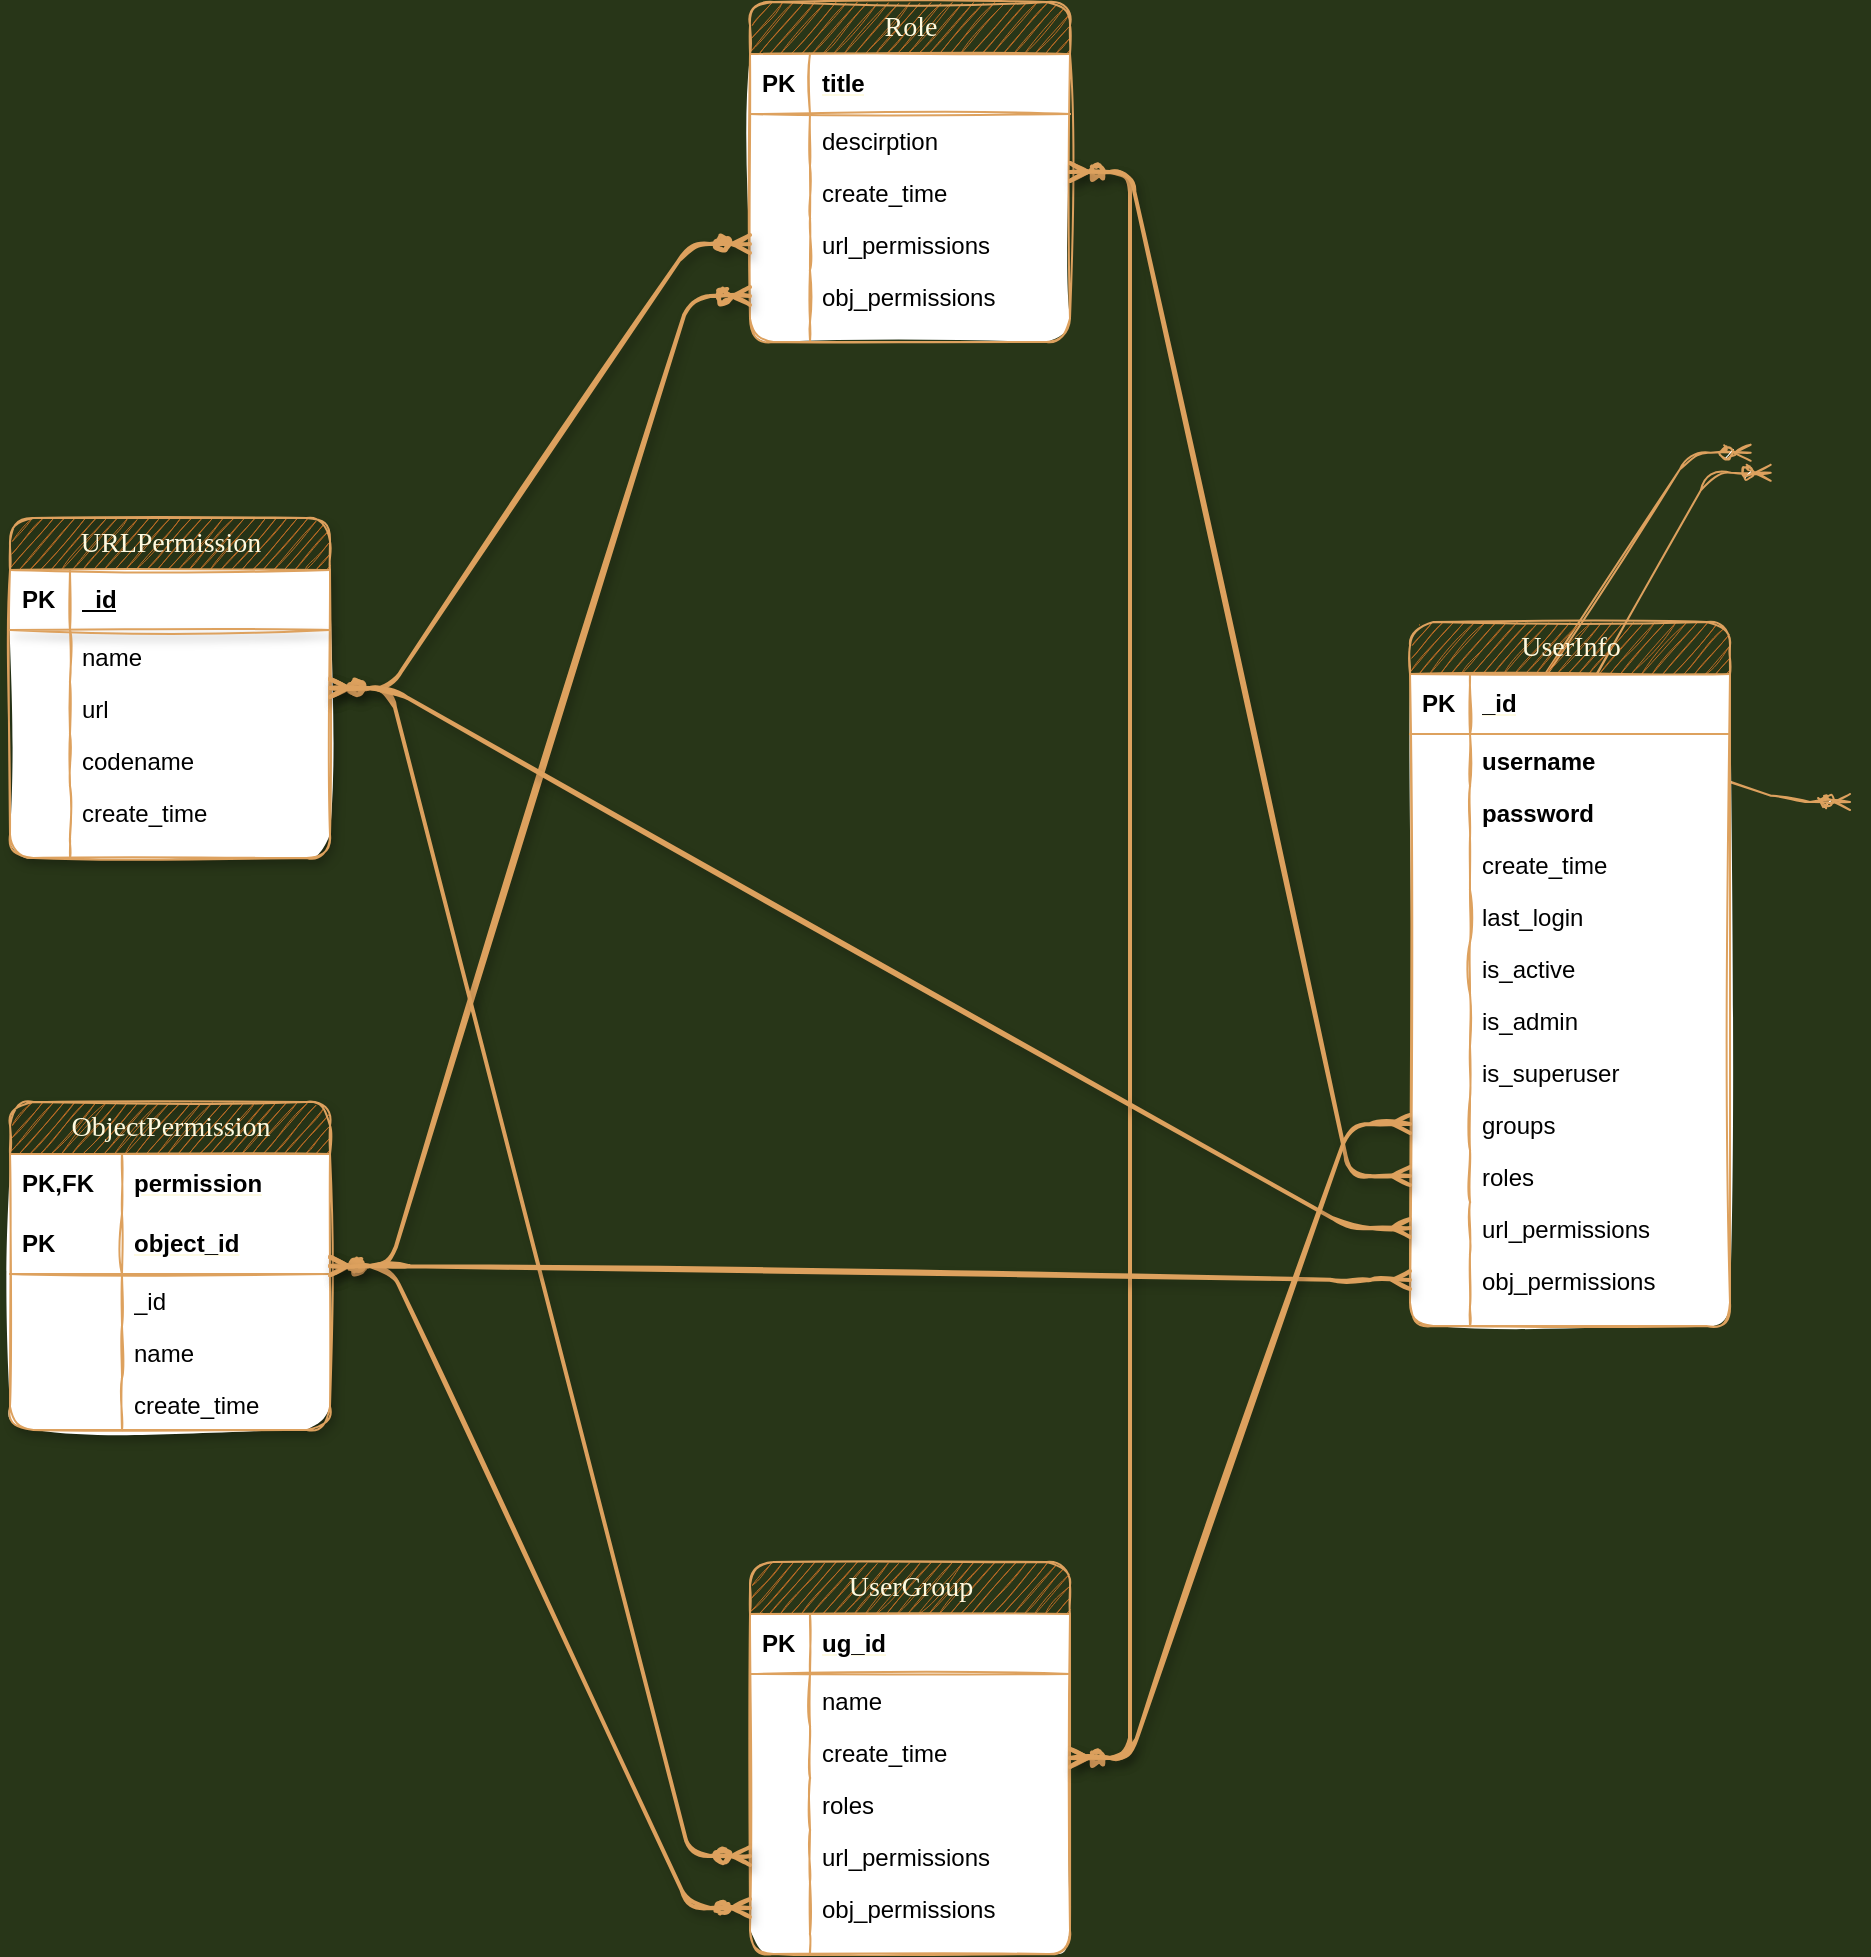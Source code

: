 <mxfile version="14.6.6" type="github">
  <diagram name="Page-1" id="e56a1550-8fbb-45ad-956c-1786394a9013">
    <mxGraphModel dx="1165" dy="645" grid="1" gridSize="10" guides="1" tooltips="1" connect="1" arrows="1" fold="1" page="1" pageScale="1" pageWidth="1100" pageHeight="850" background="#283618" math="0" shadow="0">
      <root>
        <mxCell id="0" />
        <mxCell id="1" parent="0" />
        <mxCell id="2e49270ec7c68f3f-63" value="" style="edgeStyle=entityRelationEdgeStyle;html=1;endArrow=ERzeroToMany;startArrow=ERzeroToOne;labelBackgroundColor=none;fontFamily=Verdana;fontSize=14;entryX=0;entryY=0.5;exitX=1;exitY=0.5;strokeColor=#DDA15E;fontColor=#FEFAE0;sketch=1;" parent="1" target="2e49270ec7c68f3f-42" edge="1">
          <mxGeometry width="100" height="100" relative="1" as="geometry">
            <mxPoint x="740" y="450" as="sourcePoint" />
            <mxPoint x="950" y="500" as="targetPoint" />
          </mxGeometry>
        </mxCell>
        <mxCell id="2e49270ec7c68f3f-78" value="" style="edgeStyle=entityRelationEdgeStyle;html=1;endArrow=ERzeroToMany;startArrow=ERzeroToOne;labelBackgroundColor=none;fontFamily=Verdana;fontSize=14;entryX=0;entryY=0.5;exitX=1;exitY=0.5;strokeColor=#DDA15E;fontColor=#FEFAE0;sketch=1;" parent="1" target="2e49270ec7c68f3f-65" edge="1">
          <mxGeometry width="100" height="100" relative="1" as="geometry">
            <mxPoint x="740" y="478" as="sourcePoint" />
            <mxPoint x="900.353" y="325.412" as="targetPoint" />
          </mxGeometry>
        </mxCell>
        <mxCell id="2e49270ec7c68f3f-79" value="" style="edgeStyle=entityRelationEdgeStyle;html=1;endArrow=ERzeroToMany;startArrow=ERzeroToOne;labelBackgroundColor=none;fontFamily=Verdana;fontSize=14;entryX=0;entryY=0.5;exitX=1;exitY=0.5;strokeColor=#DDA15E;fontColor=#FEFAE0;sketch=1;" parent="1" target="2e49270ec7c68f3f-74" edge="1">
          <mxGeometry width="100" height="100" relative="1" as="geometry">
            <mxPoint x="740" y="530" as="sourcePoint" />
            <mxPoint x="910.353" y="335.412" as="targetPoint" />
          </mxGeometry>
        </mxCell>
        <mxCell id="2e49270ec7c68f3f-80" value="URLPermission" style="swimlane;html=1;fontStyle=0;childLayout=stackLayout;horizontal=1;startSize=26;horizontalStack=0;resizeParent=1;resizeLast=0;collapsible=1;marginBottom=0;swimlaneFillColor=#ffffff;align=center;shadow=1;comic=0;labelBackgroundColor=none;strokeWidth=1;fontFamily=Verdana;fontSize=14;glass=0;fillColor=#BC6C25;strokeColor=#DDA15E;fontColor=#FEFAE0;sketch=1;rounded=1;" parent="1" vertex="1">
          <mxGeometry x="30" y="358" width="160" height="170" as="geometry" />
        </mxCell>
        <mxCell id="2e49270ec7c68f3f-81" value="_id" style="shape=partialRectangle;top=0;left=0;right=0;bottom=1;html=1;align=left;verticalAlign=middle;fillColor=none;spacingLeft=34;spacingRight=4;whiteSpace=wrap;overflow=hidden;rotatable=0;points=[[0,0.5],[1,0.5]];portConstraint=eastwest;dropTarget=0;fontStyle=5;shadow=1;strokeColor=#DDA15E;sketch=1;rounded=1;" parent="2e49270ec7c68f3f-80" vertex="1">
          <mxGeometry y="26" width="160" height="30" as="geometry" />
        </mxCell>
        <mxCell id="2e49270ec7c68f3f-82" value="&lt;font color=&quot;#000000&quot;&gt;&lt;b&gt;PK&lt;/b&gt;&lt;/font&gt;" style="shape=partialRectangle;top=0;left=0;bottom=0;html=1;fillColor=none;align=left;verticalAlign=middle;spacingLeft=4;spacingRight=4;whiteSpace=wrap;overflow=hidden;rotatable=0;points=[];portConstraint=eastwest;part=1;strokeColor=#DDA15E;fontColor=#FEFAE0;sketch=1;rounded=1;" parent="2e49270ec7c68f3f-81" vertex="1" connectable="0">
          <mxGeometry width="30" height="30" as="geometry" />
        </mxCell>
        <mxCell id="2e49270ec7c68f3f-83" value="name" style="shape=partialRectangle;top=0;left=0;right=0;bottom=0;html=1;align=left;verticalAlign=top;fillColor=none;spacingLeft=34;spacingRight=4;whiteSpace=wrap;overflow=hidden;rotatable=0;points=[[0,0.5],[1,0.5]];portConstraint=eastwest;dropTarget=0;shadow=1;strokeColor=#DDA15E;sketch=1;rounded=1;" parent="2e49270ec7c68f3f-80" vertex="1">
          <mxGeometry y="56" width="160" height="26" as="geometry" />
        </mxCell>
        <mxCell id="2e49270ec7c68f3f-84" value="" style="shape=partialRectangle;top=0;left=0;bottom=0;html=1;fillColor=none;align=left;verticalAlign=top;spacingLeft=4;spacingRight=4;whiteSpace=wrap;overflow=hidden;rotatable=0;points=[];portConstraint=eastwest;part=1;strokeColor=#DDA15E;fontColor=#FEFAE0;sketch=1;rounded=1;" parent="2e49270ec7c68f3f-83" vertex="1" connectable="0">
          <mxGeometry width="30" height="26" as="geometry" />
        </mxCell>
        <mxCell id="2e49270ec7c68f3f-85" value="url" style="shape=partialRectangle;top=0;left=0;right=0;bottom=0;html=1;align=left;verticalAlign=top;fillColor=none;spacingLeft=34;spacingRight=4;whiteSpace=wrap;overflow=hidden;rotatable=0;points=[[0,0.5],[1,0.5]];portConstraint=eastwest;dropTarget=0;shadow=1;strokeColor=#DDA15E;sketch=1;rounded=1;" parent="2e49270ec7c68f3f-80" vertex="1">
          <mxGeometry y="82" width="160" height="26" as="geometry" />
        </mxCell>
        <mxCell id="2e49270ec7c68f3f-86" value="" style="shape=partialRectangle;top=0;left=0;bottom=0;html=1;fillColor=none;align=left;verticalAlign=top;spacingLeft=4;spacingRight=4;whiteSpace=wrap;overflow=hidden;rotatable=0;points=[];portConstraint=eastwest;part=1;strokeColor=#DDA15E;fontColor=#FEFAE0;sketch=1;rounded=1;" parent="2e49270ec7c68f3f-85" vertex="1" connectable="0">
          <mxGeometry width="30" height="26" as="geometry" />
        </mxCell>
        <mxCell id="2e49270ec7c68f3f-87" value="codename" style="shape=partialRectangle;top=0;left=0;right=0;bottom=0;html=1;align=left;verticalAlign=top;fillColor=none;spacingLeft=34;spacingRight=4;whiteSpace=wrap;overflow=hidden;rotatable=0;points=[[0,0.5],[1,0.5]];portConstraint=eastwest;dropTarget=0;shadow=1;strokeColor=#DDA15E;sketch=1;rounded=1;" parent="2e49270ec7c68f3f-80" vertex="1">
          <mxGeometry y="108" width="160" height="26" as="geometry" />
        </mxCell>
        <mxCell id="2e49270ec7c68f3f-88" value="" style="shape=partialRectangle;top=0;left=0;bottom=0;html=1;fillColor=none;align=left;verticalAlign=top;spacingLeft=4;spacingRight=4;whiteSpace=wrap;overflow=hidden;rotatable=0;points=[];portConstraint=eastwest;part=1;strokeColor=#DDA15E;fontColor=#FEFAE0;sketch=1;rounded=1;" parent="2e49270ec7c68f3f-87" vertex="1" connectable="0">
          <mxGeometry width="30" height="26" as="geometry" />
        </mxCell>
        <mxCell id="QTOvt28qvxfar2RnhYl3-1" value="create_time" style="shape=partialRectangle;top=0;left=0;right=0;bottom=0;html=1;align=left;verticalAlign=top;fillColor=none;spacingLeft=34;spacingRight=4;whiteSpace=wrap;overflow=hidden;rotatable=0;points=[[0,0.5],[1,0.5]];portConstraint=eastwest;dropTarget=0;shadow=1;strokeColor=#DDA15E;sketch=1;rounded=1;" vertex="1" parent="2e49270ec7c68f3f-80">
          <mxGeometry y="134" width="160" height="26" as="geometry" />
        </mxCell>
        <mxCell id="QTOvt28qvxfar2RnhYl3-2" value="" style="shape=partialRectangle;top=0;left=0;bottom=0;html=1;fillColor=none;align=left;verticalAlign=top;spacingLeft=4;spacingRight=4;whiteSpace=wrap;overflow=hidden;rotatable=0;points=[];portConstraint=eastwest;part=1;strokeColor=#DDA15E;fontColor=#FEFAE0;sketch=1;rounded=1;" vertex="1" connectable="0" parent="QTOvt28qvxfar2RnhYl3-1">
          <mxGeometry width="30" height="26" as="geometry" />
        </mxCell>
        <mxCell id="2e49270ec7c68f3f-89" value="" style="shape=partialRectangle;top=0;left=0;right=0;bottom=0;html=1;align=left;verticalAlign=top;fillColor=none;spacingLeft=34;spacingRight=4;whiteSpace=wrap;overflow=hidden;rotatable=0;points=[[0,0.5],[1,0.5]];portConstraint=eastwest;dropTarget=0;shadow=1;strokeColor=#DDA15E;fontColor=#FEFAE0;sketch=1;rounded=1;" parent="2e49270ec7c68f3f-80" vertex="1">
          <mxGeometry y="160" width="160" height="10" as="geometry" />
        </mxCell>
        <mxCell id="2e49270ec7c68f3f-90" value="" style="shape=partialRectangle;top=0;left=0;bottom=0;html=1;fillColor=none;align=left;verticalAlign=top;spacingLeft=4;spacingRight=4;whiteSpace=wrap;overflow=hidden;rotatable=0;points=[];portConstraint=eastwest;part=1;strokeColor=#DDA15E;fontColor=#FEFAE0;sketch=1;rounded=1;" parent="2e49270ec7c68f3f-89" vertex="1" connectable="0">
          <mxGeometry width="30" height="10" as="geometry" />
        </mxCell>
        <mxCell id="QTOvt28qvxfar2RnhYl3-3" value="ObjectPermission" style="swimlane;html=1;fontStyle=0;childLayout=stackLayout;horizontal=1;startSize=26;horizontalStack=0;resizeParent=1;resizeLast=0;collapsible=1;marginBottom=0;swimlaneFillColor=#ffffff;align=center;shadow=1;comic=0;labelBackgroundColor=none;strokeWidth=1;fontFamily=Verdana;fontSize=14;glass=0;fillColor=#BC6C25;strokeColor=#DDA15E;fontColor=#FEFAE0;sketch=1;rounded=1;" vertex="1" parent="1">
          <mxGeometry x="30" y="650" width="160" height="164" as="geometry" />
        </mxCell>
        <mxCell id="QTOvt28qvxfar2RnhYl3-18" value="&lt;font color=&quot;#000000&quot;&gt;permission&lt;/font&gt;" style="shape=partialRectangle;top=0;left=0;right=0;bottom=0;html=1;align=left;verticalAlign=middle;fillColor=none;spacingLeft=60;spacingRight=4;whiteSpace=wrap;overflow=hidden;rotatable=0;points=[[0,0.5],[1,0.5]];portConstraint=eastwest;dropTarget=0;fontStyle=5;strokeColor=#DDA15E;fontColor=#FEFAE0;sketch=1;rounded=1;" vertex="1" parent="QTOvt28qvxfar2RnhYl3-3">
          <mxGeometry y="26" width="160" height="30" as="geometry" />
        </mxCell>
        <mxCell id="QTOvt28qvxfar2RnhYl3-19" value="&lt;font color=&quot;#000000&quot;&gt;PK,FK&lt;/font&gt;" style="shape=partialRectangle;fontStyle=1;top=0;left=0;bottom=0;html=1;fillColor=none;align=left;verticalAlign=middle;spacingLeft=4;spacingRight=4;whiteSpace=wrap;overflow=hidden;rotatable=0;points=[];portConstraint=eastwest;part=1;strokeColor=#DDA15E;fontColor=#FEFAE0;sketch=1;rounded=1;" vertex="1" connectable="0" parent="QTOvt28qvxfar2RnhYl3-18">
          <mxGeometry width="56" height="30" as="geometry" />
        </mxCell>
        <mxCell id="QTOvt28qvxfar2RnhYl3-20" value="&lt;font color=&quot;#000000&quot;&gt;object_id&lt;/font&gt;" style="shape=partialRectangle;top=0;left=0;right=0;bottom=1;html=1;align=left;verticalAlign=middle;fillColor=none;spacingLeft=60;spacingRight=4;whiteSpace=wrap;overflow=hidden;rotatable=0;points=[[0,0.5],[1,0.5]];portConstraint=eastwest;dropTarget=0;fontStyle=5;strokeColor=#DDA15E;fontColor=#FEFAE0;sketch=1;rounded=1;" vertex="1" parent="QTOvt28qvxfar2RnhYl3-3">
          <mxGeometry y="56" width="160" height="30" as="geometry" />
        </mxCell>
        <mxCell id="QTOvt28qvxfar2RnhYl3-21" value="&lt;font color=&quot;#000000&quot;&gt;PK&lt;/font&gt;" style="shape=partialRectangle;fontStyle=1;top=0;left=0;bottom=0;html=1;fillColor=none;align=left;verticalAlign=middle;spacingLeft=4;spacingRight=4;whiteSpace=wrap;overflow=hidden;rotatable=0;points=[];portConstraint=eastwest;part=1;strokeColor=#DDA15E;fontColor=#FEFAE0;sketch=1;rounded=1;" vertex="1" connectable="0" parent="QTOvt28qvxfar2RnhYl3-20">
          <mxGeometry width="56" height="30" as="geometry" />
        </mxCell>
        <mxCell id="QTOvt28qvxfar2RnhYl3-26" value="&lt;font color=&quot;#000000&quot;&gt;_id&lt;/font&gt;" style="shape=partialRectangle;top=0;left=0;right=0;bottom=0;html=1;align=left;verticalAlign=top;fillColor=none;spacingLeft=60;spacingRight=4;whiteSpace=wrap;overflow=hidden;rotatable=0;points=[[0,0.5],[1,0.5]];portConstraint=eastwest;dropTarget=0;strokeColor=#DDA15E;fontColor=#FEFAE0;sketch=1;rounded=1;" vertex="1" parent="QTOvt28qvxfar2RnhYl3-3">
          <mxGeometry y="86" width="160" height="26" as="geometry" />
        </mxCell>
        <mxCell id="QTOvt28qvxfar2RnhYl3-27" value="" style="shape=partialRectangle;top=0;left=0;bottom=0;html=1;fillColor=none;align=left;verticalAlign=top;spacingLeft=4;spacingRight=4;whiteSpace=wrap;overflow=hidden;rotatable=0;points=[];portConstraint=eastwest;part=1;strokeColor=#DDA15E;fontColor=#FEFAE0;sketch=1;rounded=1;" vertex="1" connectable="0" parent="QTOvt28qvxfar2RnhYl3-26">
          <mxGeometry width="56" height="26" as="geometry" />
        </mxCell>
        <mxCell id="QTOvt28qvxfar2RnhYl3-22" value="&lt;font color=&quot;#000000&quot;&gt;name&lt;/font&gt;" style="shape=partialRectangle;top=0;left=0;right=0;bottom=0;html=1;align=left;verticalAlign=top;fillColor=none;spacingLeft=60;spacingRight=4;whiteSpace=wrap;overflow=hidden;rotatable=0;points=[[0,0.5],[1,0.5]];portConstraint=eastwest;dropTarget=0;strokeColor=#DDA15E;fontColor=#FEFAE0;sketch=1;rounded=1;" vertex="1" parent="QTOvt28qvxfar2RnhYl3-3">
          <mxGeometry y="112" width="160" height="26" as="geometry" />
        </mxCell>
        <mxCell id="QTOvt28qvxfar2RnhYl3-23" value="" style="shape=partialRectangle;top=0;left=0;bottom=0;html=1;fillColor=none;align=left;verticalAlign=top;spacingLeft=4;spacingRight=4;whiteSpace=wrap;overflow=hidden;rotatable=0;points=[];portConstraint=eastwest;part=1;strokeColor=#DDA15E;fontColor=#FEFAE0;sketch=1;rounded=1;" vertex="1" connectable="0" parent="QTOvt28qvxfar2RnhYl3-22">
          <mxGeometry width="56" height="26" as="geometry" />
        </mxCell>
        <mxCell id="QTOvt28qvxfar2RnhYl3-24" value="&lt;font color=&quot;#000000&quot;&gt;create_time&lt;/font&gt;" style="shape=partialRectangle;top=0;left=0;right=0;bottom=0;html=1;align=left;verticalAlign=top;fillColor=none;spacingLeft=60;spacingRight=4;whiteSpace=wrap;overflow=hidden;rotatable=0;points=[[0,0.5],[1,0.5]];portConstraint=eastwest;dropTarget=0;strokeColor=#DDA15E;fontColor=#FEFAE0;sketch=1;rounded=1;" vertex="1" parent="QTOvt28qvxfar2RnhYl3-3">
          <mxGeometry y="138" width="160" height="26" as="geometry" />
        </mxCell>
        <mxCell id="QTOvt28qvxfar2RnhYl3-25" value="" style="shape=partialRectangle;top=0;left=0;bottom=0;html=1;fillColor=none;align=left;verticalAlign=top;spacingLeft=4;spacingRight=4;whiteSpace=wrap;overflow=hidden;rotatable=0;points=[];portConstraint=eastwest;part=1;strokeColor=#DDA15E;fontColor=#FEFAE0;sketch=1;rounded=1;" vertex="1" connectable="0" parent="QTOvt28qvxfar2RnhYl3-24">
          <mxGeometry width="56" height="26" as="geometry" />
        </mxCell>
        <mxCell id="QTOvt28qvxfar2RnhYl3-30" value="Role" style="swimlane;html=1;fontStyle=0;childLayout=stackLayout;horizontal=1;startSize=26;fillColor=#BC6C25;horizontalStack=0;resizeParent=1;resizeLast=0;collapsible=1;marginBottom=0;swimlaneFillColor=#ffffff;align=center;shadow=0;comic=0;labelBackgroundColor=none;strokeWidth=1;fontFamily=Verdana;fontSize=14;strokeColor=#DDA15E;fontColor=#FEFAE0;sketch=1;rounded=1;" vertex="1" parent="1">
          <mxGeometry x="400" y="100" width="160" height="170" as="geometry" />
        </mxCell>
        <mxCell id="QTOvt28qvxfar2RnhYl3-31" value="&lt;font color=&quot;#000000&quot;&gt;title&lt;/font&gt;" style="shape=partialRectangle;top=0;left=0;right=0;bottom=1;html=1;align=left;verticalAlign=middle;fillColor=none;spacingLeft=34;spacingRight=4;whiteSpace=wrap;overflow=hidden;rotatable=0;points=[[0,0.5],[1,0.5]];portConstraint=eastwest;dropTarget=0;fontStyle=5;strokeColor=#DDA15E;fontColor=#FEFAE0;sketch=1;rounded=1;" vertex="1" parent="QTOvt28qvxfar2RnhYl3-30">
          <mxGeometry y="26" width="160" height="30" as="geometry" />
        </mxCell>
        <mxCell id="QTOvt28qvxfar2RnhYl3-32" value="&lt;font color=&quot;#000000&quot;&gt;&lt;b&gt;PK&lt;/b&gt;&lt;/font&gt;" style="shape=partialRectangle;top=0;left=0;bottom=0;html=1;fillColor=none;align=left;verticalAlign=middle;spacingLeft=4;spacingRight=4;whiteSpace=wrap;overflow=hidden;rotatable=0;points=[];portConstraint=eastwest;part=1;strokeColor=#DDA15E;fontColor=#FEFAE0;sketch=1;rounded=1;" vertex="1" connectable="0" parent="QTOvt28qvxfar2RnhYl3-31">
          <mxGeometry width="30" height="30" as="geometry" />
        </mxCell>
        <mxCell id="QTOvt28qvxfar2RnhYl3-33" value="&lt;font color=&quot;#000000&quot;&gt;descirption&lt;/font&gt;" style="shape=partialRectangle;top=0;left=0;right=0;bottom=0;html=1;align=left;verticalAlign=top;fillColor=none;spacingLeft=34;spacingRight=4;whiteSpace=wrap;overflow=hidden;rotatable=0;points=[[0,0.5],[1,0.5]];portConstraint=eastwest;dropTarget=0;strokeColor=#DDA15E;fontColor=#FEFAE0;sketch=1;rounded=1;" vertex="1" parent="QTOvt28qvxfar2RnhYl3-30">
          <mxGeometry y="56" width="160" height="26" as="geometry" />
        </mxCell>
        <mxCell id="QTOvt28qvxfar2RnhYl3-34" value="" style="shape=partialRectangle;top=0;left=0;bottom=0;html=1;fillColor=none;align=left;verticalAlign=top;spacingLeft=4;spacingRight=4;whiteSpace=wrap;overflow=hidden;rotatable=0;points=[];portConstraint=eastwest;part=1;strokeColor=#DDA15E;fontColor=#FEFAE0;sketch=1;rounded=1;" vertex="1" connectable="0" parent="QTOvt28qvxfar2RnhYl3-33">
          <mxGeometry width="30" height="26" as="geometry" />
        </mxCell>
        <mxCell id="QTOvt28qvxfar2RnhYl3-35" value="&lt;font color=&quot;#000000&quot;&gt;create_time&lt;/font&gt;" style="shape=partialRectangle;top=0;left=0;right=0;bottom=0;html=1;align=left;verticalAlign=top;fillColor=none;spacingLeft=34;spacingRight=4;whiteSpace=wrap;overflow=hidden;rotatable=0;points=[[0,0.5],[1,0.5]];portConstraint=eastwest;dropTarget=0;strokeColor=#DDA15E;fontColor=#FEFAE0;sketch=1;rounded=1;" vertex="1" parent="QTOvt28qvxfar2RnhYl3-30">
          <mxGeometry y="82" width="160" height="26" as="geometry" />
        </mxCell>
        <mxCell id="QTOvt28qvxfar2RnhYl3-36" value="" style="shape=partialRectangle;top=0;left=0;bottom=0;html=1;fillColor=none;align=left;verticalAlign=top;spacingLeft=4;spacingRight=4;whiteSpace=wrap;overflow=hidden;rotatable=0;points=[];portConstraint=eastwest;part=1;strokeColor=#DDA15E;fontColor=#FEFAE0;sketch=1;rounded=1;" vertex="1" connectable="0" parent="QTOvt28qvxfar2RnhYl3-35">
          <mxGeometry width="30" height="26" as="geometry" />
        </mxCell>
        <mxCell id="QTOvt28qvxfar2RnhYl3-37" value="&lt;font color=&quot;#000000&quot;&gt;url_permissions&lt;/font&gt;" style="shape=partialRectangle;top=0;left=0;right=0;bottom=0;html=1;align=left;verticalAlign=top;fillColor=none;spacingLeft=34;spacingRight=4;whiteSpace=wrap;overflow=hidden;rotatable=0;points=[[0,0.5],[1,0.5]];portConstraint=eastwest;dropTarget=0;strokeColor=#DDA15E;fontColor=#FEFAE0;sketch=1;rounded=1;" vertex="1" parent="QTOvt28qvxfar2RnhYl3-30">
          <mxGeometry y="108" width="160" height="26" as="geometry" />
        </mxCell>
        <mxCell id="QTOvt28qvxfar2RnhYl3-38" value="" style="shape=partialRectangle;top=0;left=0;bottom=0;html=1;fillColor=none;align=left;verticalAlign=top;spacingLeft=4;spacingRight=4;whiteSpace=wrap;overflow=hidden;rotatable=0;points=[];portConstraint=eastwest;part=1;strokeColor=#DDA15E;fontColor=#FEFAE0;sketch=1;rounded=1;" vertex="1" connectable="0" parent="QTOvt28qvxfar2RnhYl3-37">
          <mxGeometry width="30" height="26" as="geometry" />
        </mxCell>
        <mxCell id="QTOvt28qvxfar2RnhYl3-39" value="&lt;font color=&quot;#000000&quot;&gt;obj_permissions&lt;/font&gt;" style="shape=partialRectangle;top=0;left=0;right=0;bottom=0;html=1;align=left;verticalAlign=top;fillColor=none;spacingLeft=34;spacingRight=4;whiteSpace=wrap;overflow=hidden;rotatable=0;points=[[0,0.5],[1,0.5]];portConstraint=eastwest;dropTarget=0;strokeColor=#DDA15E;fontColor=#FEFAE0;sketch=1;rounded=1;" vertex="1" parent="QTOvt28qvxfar2RnhYl3-30">
          <mxGeometry y="134" width="160" height="26" as="geometry" />
        </mxCell>
        <mxCell id="QTOvt28qvxfar2RnhYl3-40" value="" style="shape=partialRectangle;top=0;left=0;bottom=0;html=1;fillColor=none;align=left;verticalAlign=top;spacingLeft=4;spacingRight=4;whiteSpace=wrap;overflow=hidden;rotatable=0;points=[];portConstraint=eastwest;part=1;strokeColor=#DDA15E;fontColor=#FEFAE0;sketch=1;rounded=1;" vertex="1" connectable="0" parent="QTOvt28qvxfar2RnhYl3-39">
          <mxGeometry width="30" height="26" as="geometry" />
        </mxCell>
        <mxCell id="QTOvt28qvxfar2RnhYl3-41" value="" style="shape=partialRectangle;top=0;left=0;right=0;bottom=0;html=1;align=left;verticalAlign=top;fillColor=none;spacingLeft=34;spacingRight=4;whiteSpace=wrap;overflow=hidden;rotatable=0;points=[[0,0.5],[1,0.5]];portConstraint=eastwest;dropTarget=0;strokeColor=#DDA15E;fontColor=#FEFAE0;sketch=1;rounded=1;" vertex="1" parent="QTOvt28qvxfar2RnhYl3-30">
          <mxGeometry y="160" width="160" height="10" as="geometry" />
        </mxCell>
        <mxCell id="QTOvt28qvxfar2RnhYl3-42" value="" style="shape=partialRectangle;top=0;left=0;bottom=0;html=1;fillColor=none;align=left;verticalAlign=top;spacingLeft=4;spacingRight=4;whiteSpace=wrap;overflow=hidden;rotatable=0;points=[];portConstraint=eastwest;part=1;strokeColor=#DDA15E;fontColor=#FEFAE0;sketch=1;rounded=1;" vertex="1" connectable="0" parent="QTOvt28qvxfar2RnhYl3-41">
          <mxGeometry width="30" height="10" as="geometry" />
        </mxCell>
        <mxCell id="QTOvt28qvxfar2RnhYl3-43" value="" style="edgeStyle=entityRelationEdgeStyle;fontSize=12;html=1;endArrow=ERzeroToMany;startArrow=ERzeroToMany;fontColor=#000000;strokeColor=#DDA15E;fillColor=#BC6C25;strokeWidth=2;shadow=1;sketch=1;startFill=1;endFill=1;rounded=1;" edge="1" parent="1" source="2e49270ec7c68f3f-80" target="QTOvt28qvxfar2RnhYl3-37">
          <mxGeometry width="100" height="100" relative="1" as="geometry">
            <mxPoint x="170" y="276" as="sourcePoint" />
            <mxPoint x="270" y="176" as="targetPoint" />
          </mxGeometry>
        </mxCell>
        <mxCell id="QTOvt28qvxfar2RnhYl3-44" value="" style="edgeStyle=entityRelationEdgeStyle;fontSize=12;html=1;endArrow=ERzeroToMany;startArrow=ERzeroToMany;shadow=1;fontColor=#000000;strokeColor=#DDA15E;strokeWidth=2;fillColor=#BC6C25;startFill=1;endFill=1;sketch=1;" edge="1" parent="1" source="QTOvt28qvxfar2RnhYl3-3" target="QTOvt28qvxfar2RnhYl3-39">
          <mxGeometry width="100" height="100" relative="1" as="geometry">
            <mxPoint x="180" y="570" as="sourcePoint" />
            <mxPoint x="280" y="470" as="targetPoint" />
          </mxGeometry>
        </mxCell>
        <mxCell id="QTOvt28qvxfar2RnhYl3-52" value="UserGroup" style="swimlane;html=1;fontStyle=0;childLayout=stackLayout;horizontal=1;startSize=26;fillColor=#BC6C25;horizontalStack=0;resizeParent=1;resizeLast=0;collapsible=1;marginBottom=0;swimlaneFillColor=#ffffff;align=center;shadow=0;comic=0;labelBackgroundColor=none;strokeWidth=1;fontFamily=Verdana;fontSize=14;strokeColor=#DDA15E;fontColor=#FEFAE0;sketch=1;rounded=1;" vertex="1" parent="1">
          <mxGeometry x="400" y="880" width="160" height="196" as="geometry" />
        </mxCell>
        <mxCell id="QTOvt28qvxfar2RnhYl3-53" value="&lt;font color=&quot;#000000&quot;&gt;ug_id&lt;/font&gt;" style="shape=partialRectangle;top=0;left=0;right=0;bottom=1;html=1;align=left;verticalAlign=middle;fillColor=none;spacingLeft=34;spacingRight=4;whiteSpace=wrap;overflow=hidden;rotatable=0;points=[[0,0.5],[1,0.5]];portConstraint=eastwest;dropTarget=0;fontStyle=5;strokeColor=#DDA15E;fontColor=#FEFAE0;sketch=1;rounded=1;" vertex="1" parent="QTOvt28qvxfar2RnhYl3-52">
          <mxGeometry y="26" width="160" height="30" as="geometry" />
        </mxCell>
        <mxCell id="QTOvt28qvxfar2RnhYl3-54" value="&lt;font color=&quot;#000000&quot;&gt;&lt;b&gt;PK&lt;/b&gt;&lt;/font&gt;" style="shape=partialRectangle;top=0;left=0;bottom=0;html=1;fillColor=none;align=left;verticalAlign=middle;spacingLeft=4;spacingRight=4;whiteSpace=wrap;overflow=hidden;rotatable=0;points=[];portConstraint=eastwest;part=1;strokeColor=#DDA15E;fontColor=#FEFAE0;sketch=1;rounded=1;" vertex="1" connectable="0" parent="QTOvt28qvxfar2RnhYl3-53">
          <mxGeometry width="30" height="30" as="geometry" />
        </mxCell>
        <mxCell id="QTOvt28qvxfar2RnhYl3-55" value="&lt;font color=&quot;#000000&quot;&gt;name&lt;/font&gt;" style="shape=partialRectangle;top=0;left=0;right=0;bottom=0;html=1;align=left;verticalAlign=top;fillColor=none;spacingLeft=34;spacingRight=4;whiteSpace=wrap;overflow=hidden;rotatable=0;points=[[0,0.5],[1,0.5]];portConstraint=eastwest;dropTarget=0;strokeColor=#DDA15E;fontColor=#FEFAE0;sketch=1;rounded=1;" vertex="1" parent="QTOvt28qvxfar2RnhYl3-52">
          <mxGeometry y="56" width="160" height="26" as="geometry" />
        </mxCell>
        <mxCell id="QTOvt28qvxfar2RnhYl3-56" value="" style="shape=partialRectangle;top=0;left=0;bottom=0;html=1;fillColor=none;align=left;verticalAlign=top;spacingLeft=4;spacingRight=4;whiteSpace=wrap;overflow=hidden;rotatable=0;points=[];portConstraint=eastwest;part=1;strokeColor=#DDA15E;fontColor=#FEFAE0;sketch=1;rounded=1;" vertex="1" connectable="0" parent="QTOvt28qvxfar2RnhYl3-55">
          <mxGeometry width="30" height="26" as="geometry" />
        </mxCell>
        <mxCell id="QTOvt28qvxfar2RnhYl3-57" value="&lt;font color=&quot;#000000&quot;&gt;create_time&lt;/font&gt;" style="shape=partialRectangle;top=0;left=0;right=0;bottom=0;html=1;align=left;verticalAlign=top;fillColor=none;spacingLeft=34;spacingRight=4;whiteSpace=wrap;overflow=hidden;rotatable=0;points=[[0,0.5],[1,0.5]];portConstraint=eastwest;dropTarget=0;strokeColor=#DDA15E;fontColor=#FEFAE0;sketch=1;rounded=1;" vertex="1" parent="QTOvt28qvxfar2RnhYl3-52">
          <mxGeometry y="82" width="160" height="26" as="geometry" />
        </mxCell>
        <mxCell id="QTOvt28qvxfar2RnhYl3-58" value="" style="shape=partialRectangle;top=0;left=0;bottom=0;html=1;fillColor=none;align=left;verticalAlign=top;spacingLeft=4;spacingRight=4;whiteSpace=wrap;overflow=hidden;rotatable=0;points=[];portConstraint=eastwest;part=1;strokeColor=#DDA15E;fontColor=#FEFAE0;sketch=1;rounded=1;" vertex="1" connectable="0" parent="QTOvt28qvxfar2RnhYl3-57">
          <mxGeometry width="30" height="26" as="geometry" />
        </mxCell>
        <mxCell id="QTOvt28qvxfar2RnhYl3-65" value="&lt;font color=&quot;#000000&quot;&gt;roles&lt;/font&gt;" style="shape=partialRectangle;top=0;left=0;right=0;bottom=0;html=1;align=left;verticalAlign=top;fillColor=none;spacingLeft=34;spacingRight=4;whiteSpace=wrap;overflow=hidden;rotatable=0;points=[[0,0.5],[1,0.5]];portConstraint=eastwest;dropTarget=0;strokeColor=#DDA15E;fontColor=#FEFAE0;sketch=1;rounded=1;" vertex="1" parent="QTOvt28qvxfar2RnhYl3-52">
          <mxGeometry y="108" width="160" height="26" as="geometry" />
        </mxCell>
        <mxCell id="QTOvt28qvxfar2RnhYl3-66" value="" style="shape=partialRectangle;top=0;left=0;bottom=0;html=1;fillColor=none;align=left;verticalAlign=top;spacingLeft=4;spacingRight=4;whiteSpace=wrap;overflow=hidden;rotatable=0;points=[];portConstraint=eastwest;part=1;strokeColor=#DDA15E;fontColor=#FEFAE0;sketch=1;rounded=1;" vertex="1" connectable="0" parent="QTOvt28qvxfar2RnhYl3-65">
          <mxGeometry width="30" height="26" as="geometry" />
        </mxCell>
        <mxCell id="QTOvt28qvxfar2RnhYl3-59" value="&lt;font color=&quot;#000000&quot;&gt;url_permissions&lt;/font&gt;" style="shape=partialRectangle;top=0;left=0;right=0;bottom=0;html=1;align=left;verticalAlign=top;fillColor=none;spacingLeft=34;spacingRight=4;whiteSpace=wrap;overflow=hidden;rotatable=0;points=[[0,0.5],[1,0.5]];portConstraint=eastwest;dropTarget=0;strokeColor=#DDA15E;fontColor=#FEFAE0;sketch=1;rounded=1;" vertex="1" parent="QTOvt28qvxfar2RnhYl3-52">
          <mxGeometry y="134" width="160" height="26" as="geometry" />
        </mxCell>
        <mxCell id="QTOvt28qvxfar2RnhYl3-60" value="" style="shape=partialRectangle;top=0;left=0;bottom=0;html=1;fillColor=none;align=left;verticalAlign=top;spacingLeft=4;spacingRight=4;whiteSpace=wrap;overflow=hidden;rotatable=0;points=[];portConstraint=eastwest;part=1;strokeColor=#DDA15E;fontColor=#FEFAE0;sketch=1;rounded=1;" vertex="1" connectable="0" parent="QTOvt28qvxfar2RnhYl3-59">
          <mxGeometry width="30" height="26" as="geometry" />
        </mxCell>
        <mxCell id="QTOvt28qvxfar2RnhYl3-61" value="&lt;font color=&quot;#000000&quot;&gt;obj_permissions&lt;/font&gt;" style="shape=partialRectangle;top=0;left=0;right=0;bottom=0;html=1;align=left;verticalAlign=top;fillColor=none;spacingLeft=34;spacingRight=4;whiteSpace=wrap;overflow=hidden;rotatable=0;points=[[0,0.5],[1,0.5]];portConstraint=eastwest;dropTarget=0;strokeColor=#DDA15E;fontColor=#FEFAE0;sketch=1;rounded=1;" vertex="1" parent="QTOvt28qvxfar2RnhYl3-52">
          <mxGeometry y="160" width="160" height="26" as="geometry" />
        </mxCell>
        <mxCell id="QTOvt28qvxfar2RnhYl3-62" value="" style="shape=partialRectangle;top=0;left=0;bottom=0;html=1;fillColor=none;align=left;verticalAlign=top;spacingLeft=4;spacingRight=4;whiteSpace=wrap;overflow=hidden;rotatable=0;points=[];portConstraint=eastwest;part=1;strokeColor=#DDA15E;fontColor=#FEFAE0;sketch=1;rounded=1;" vertex="1" connectable="0" parent="QTOvt28qvxfar2RnhYl3-61">
          <mxGeometry width="30" height="26" as="geometry" />
        </mxCell>
        <mxCell id="QTOvt28qvxfar2RnhYl3-63" value="" style="shape=partialRectangle;top=0;left=0;right=0;bottom=0;html=1;align=left;verticalAlign=top;fillColor=none;spacingLeft=34;spacingRight=4;whiteSpace=wrap;overflow=hidden;rotatable=0;points=[[0,0.5],[1,0.5]];portConstraint=eastwest;dropTarget=0;strokeColor=#DDA15E;fontColor=#FEFAE0;sketch=1;rounded=1;" vertex="1" parent="QTOvt28qvxfar2RnhYl3-52">
          <mxGeometry y="186" width="160" height="10" as="geometry" />
        </mxCell>
        <mxCell id="QTOvt28qvxfar2RnhYl3-64" value="" style="shape=partialRectangle;top=0;left=0;bottom=0;html=1;fillColor=none;align=left;verticalAlign=top;spacingLeft=4;spacingRight=4;whiteSpace=wrap;overflow=hidden;rotatable=0;points=[];portConstraint=eastwest;part=1;strokeColor=#DDA15E;fontColor=#FEFAE0;sketch=1;rounded=1;" vertex="1" connectable="0" parent="QTOvt28qvxfar2RnhYl3-63">
          <mxGeometry width="30" height="10" as="geometry" />
        </mxCell>
        <mxCell id="QTOvt28qvxfar2RnhYl3-67" value="" style="edgeStyle=entityRelationEdgeStyle;fontSize=12;html=1;endArrow=ERzeroToMany;startArrow=ERzeroToMany;shadow=1;fontColor=#000000;strokeColor=#DDA15E;strokeWidth=2;fillColor=#BC6C25;startFill=1;endFill=1;sketch=1;" edge="1" parent="1" source="QTOvt28qvxfar2RnhYl3-52" target="QTOvt28qvxfar2RnhYl3-30">
          <mxGeometry width="100" height="100" relative="1" as="geometry">
            <mxPoint x="200" y="742" as="sourcePoint" />
            <mxPoint x="320" y="247" as="targetPoint" />
          </mxGeometry>
        </mxCell>
        <mxCell id="QTOvt28qvxfar2RnhYl3-68" value="" style="edgeStyle=entityRelationEdgeStyle;fontSize=12;html=1;endArrow=ERzeroToMany;startArrow=ERzeroToMany;fontColor=#000000;strokeColor=#DDA15E;fillColor=#BC6C25;strokeWidth=2;shadow=1;sketch=1;startFill=1;endFill=1;rounded=1;" edge="1" parent="1" source="2e49270ec7c68f3f-80" target="QTOvt28qvxfar2RnhYl3-59">
          <mxGeometry width="100" height="100" relative="1" as="geometry">
            <mxPoint x="200" y="453" as="sourcePoint" />
            <mxPoint x="320" y="221" as="targetPoint" />
          </mxGeometry>
        </mxCell>
        <mxCell id="QTOvt28qvxfar2RnhYl3-70" value="" style="edgeStyle=entityRelationEdgeStyle;fontSize=12;html=1;endArrow=ERzeroToMany;startArrow=ERzeroToMany;shadow=1;fontColor=#000000;strokeColor=#DDA15E;strokeWidth=2;fillColor=#BC6C25;startFill=1;endFill=1;sketch=1;" edge="1" parent="1" source="QTOvt28qvxfar2RnhYl3-3" target="QTOvt28qvxfar2RnhYl3-61">
          <mxGeometry width="100" height="100" relative="1" as="geometry">
            <mxPoint x="200" y="742" as="sourcePoint" />
            <mxPoint x="320" y="247" as="targetPoint" />
          </mxGeometry>
        </mxCell>
        <mxCell id="QTOvt28qvxfar2RnhYl3-71" value="UserInfo" style="swimlane;html=1;fontStyle=0;childLayout=stackLayout;horizontal=1;startSize=26;fillColor=#BC6C25;horizontalStack=0;resizeParent=1;resizeLast=0;collapsible=1;marginBottom=0;swimlaneFillColor=#ffffff;align=center;shadow=0;comic=0;labelBackgroundColor=none;strokeWidth=1;fontFamily=Verdana;fontSize=14;strokeColor=#DDA15E;fontColor=#FEFAE0;sketch=1;rounded=1;" vertex="1" parent="1">
          <mxGeometry x="730" y="410" width="160" height="352" as="geometry" />
        </mxCell>
        <mxCell id="QTOvt28qvxfar2RnhYl3-72" value="&lt;font color=&quot;#000000&quot;&gt;_id&lt;/font&gt;" style="shape=partialRectangle;top=0;left=0;right=0;bottom=1;html=1;align=left;verticalAlign=middle;fillColor=none;spacingLeft=34;spacingRight=4;whiteSpace=wrap;overflow=hidden;rotatable=0;points=[[0,0.5],[1,0.5]];portConstraint=eastwest;dropTarget=0;fontStyle=5;strokeColor=#DDA15E;fontColor=#FEFAE0;sketch=1;rounded=1;" vertex="1" parent="QTOvt28qvxfar2RnhYl3-71">
          <mxGeometry y="26" width="160" height="30" as="geometry" />
        </mxCell>
        <mxCell id="QTOvt28qvxfar2RnhYl3-73" value="&lt;font color=&quot;#000000&quot;&gt;&lt;b&gt;PK&lt;/b&gt;&lt;/font&gt;" style="shape=partialRectangle;top=0;left=0;bottom=0;html=1;fillColor=none;align=left;verticalAlign=middle;spacingLeft=4;spacingRight=4;whiteSpace=wrap;overflow=hidden;rotatable=0;points=[];portConstraint=eastwest;part=1;strokeColor=#DDA15E;fontColor=#FEFAE0;sketch=1;rounded=1;" vertex="1" connectable="0" parent="QTOvt28qvxfar2RnhYl3-72">
          <mxGeometry width="30" height="30" as="geometry" />
        </mxCell>
        <mxCell id="QTOvt28qvxfar2RnhYl3-74" value="&lt;font color=&quot;#000000&quot;&gt;&lt;b&gt;username&lt;/b&gt;&lt;/font&gt;" style="shape=partialRectangle;top=0;left=0;right=0;bottom=0;html=1;align=left;verticalAlign=top;fillColor=none;spacingLeft=34;spacingRight=4;whiteSpace=wrap;overflow=hidden;rotatable=0;points=[[0,0.5],[1,0.5]];portConstraint=eastwest;dropTarget=0;strokeColor=#DDA15E;fontColor=#FEFAE0;sketch=1;rounded=1;" vertex="1" parent="QTOvt28qvxfar2RnhYl3-71">
          <mxGeometry y="56" width="160" height="26" as="geometry" />
        </mxCell>
        <mxCell id="QTOvt28qvxfar2RnhYl3-75" value="" style="shape=partialRectangle;top=0;left=0;bottom=0;html=1;fillColor=none;align=left;verticalAlign=top;spacingLeft=4;spacingRight=4;whiteSpace=wrap;overflow=hidden;rotatable=0;points=[];portConstraint=eastwest;part=1;strokeColor=#DDA15E;fontColor=#FEFAE0;sketch=1;rounded=1;" vertex="1" connectable="0" parent="QTOvt28qvxfar2RnhYl3-74">
          <mxGeometry width="30" height="26" as="geometry" />
        </mxCell>
        <mxCell id="QTOvt28qvxfar2RnhYl3-76" value="&lt;font color=&quot;#000000&quot;&gt;&lt;b&gt;password&lt;/b&gt;&lt;/font&gt;" style="shape=partialRectangle;top=0;left=0;right=0;bottom=0;html=1;align=left;verticalAlign=top;fillColor=none;spacingLeft=34;spacingRight=4;whiteSpace=wrap;overflow=hidden;rotatable=0;points=[[0,0.5],[1,0.5]];portConstraint=eastwest;dropTarget=0;strokeColor=#DDA15E;fontColor=#FEFAE0;sketch=1;rounded=1;" vertex="1" parent="QTOvt28qvxfar2RnhYl3-71">
          <mxGeometry y="82" width="160" height="26" as="geometry" />
        </mxCell>
        <mxCell id="QTOvt28qvxfar2RnhYl3-77" value="" style="shape=partialRectangle;top=0;left=0;bottom=0;html=1;fillColor=none;align=left;verticalAlign=top;spacingLeft=4;spacingRight=4;whiteSpace=wrap;overflow=hidden;rotatable=0;points=[];portConstraint=eastwest;part=1;strokeColor=#DDA15E;fontColor=#FEFAE0;sketch=1;rounded=1;" vertex="1" connectable="0" parent="QTOvt28qvxfar2RnhYl3-76">
          <mxGeometry width="30" height="26" as="geometry" />
        </mxCell>
        <mxCell id="QTOvt28qvxfar2RnhYl3-78" value="&lt;font color=&quot;#000000&quot;&gt;create_time&lt;/font&gt;" style="shape=partialRectangle;top=0;left=0;right=0;bottom=0;html=1;align=left;verticalAlign=top;fillColor=none;spacingLeft=34;spacingRight=4;whiteSpace=wrap;overflow=hidden;rotatable=0;points=[[0,0.5],[1,0.5]];portConstraint=eastwest;dropTarget=0;strokeColor=#DDA15E;fontColor=#FEFAE0;sketch=1;rounded=1;" vertex="1" parent="QTOvt28qvxfar2RnhYl3-71">
          <mxGeometry y="108" width="160" height="26" as="geometry" />
        </mxCell>
        <mxCell id="QTOvt28qvxfar2RnhYl3-79" value="" style="shape=partialRectangle;top=0;left=0;bottom=0;html=1;fillColor=none;align=left;verticalAlign=top;spacingLeft=4;spacingRight=4;whiteSpace=wrap;overflow=hidden;rotatable=0;points=[];portConstraint=eastwest;part=1;strokeColor=#DDA15E;fontColor=#FEFAE0;sketch=1;rounded=1;" vertex="1" connectable="0" parent="QTOvt28qvxfar2RnhYl3-78">
          <mxGeometry width="30" height="26" as="geometry" />
        </mxCell>
        <mxCell id="QTOvt28qvxfar2RnhYl3-84" value="&lt;font color=&quot;#000000&quot;&gt;last_login&lt;/font&gt;" style="shape=partialRectangle;top=0;left=0;right=0;bottom=0;html=1;align=left;verticalAlign=top;fillColor=none;spacingLeft=34;spacingRight=4;whiteSpace=wrap;overflow=hidden;rotatable=0;points=[[0,0.5],[1,0.5]];portConstraint=eastwest;dropTarget=0;strokeColor=#DDA15E;fontColor=#FEFAE0;sketch=1;rounded=1;" vertex="1" parent="QTOvt28qvxfar2RnhYl3-71">
          <mxGeometry y="134" width="160" height="26" as="geometry" />
        </mxCell>
        <mxCell id="QTOvt28qvxfar2RnhYl3-85" value="" style="shape=partialRectangle;top=0;left=0;bottom=0;html=1;fillColor=none;align=left;verticalAlign=top;spacingLeft=4;spacingRight=4;whiteSpace=wrap;overflow=hidden;rotatable=0;points=[];portConstraint=eastwest;part=1;strokeColor=#DDA15E;fontColor=#FEFAE0;sketch=1;rounded=1;" vertex="1" connectable="0" parent="QTOvt28qvxfar2RnhYl3-84">
          <mxGeometry width="30" height="26" as="geometry" />
        </mxCell>
        <mxCell id="QTOvt28qvxfar2RnhYl3-80" value="&lt;font color=&quot;#000000&quot;&gt;is_active&lt;/font&gt;" style="shape=partialRectangle;top=0;left=0;right=0;bottom=0;html=1;align=left;verticalAlign=top;fillColor=none;spacingLeft=34;spacingRight=4;whiteSpace=wrap;overflow=hidden;rotatable=0;points=[[0,0.5],[1,0.5]];portConstraint=eastwest;dropTarget=0;strokeColor=#DDA15E;fontColor=#FEFAE0;sketch=1;rounded=1;" vertex="1" parent="QTOvt28qvxfar2RnhYl3-71">
          <mxGeometry y="160" width="160" height="26" as="geometry" />
        </mxCell>
        <mxCell id="QTOvt28qvxfar2RnhYl3-81" value="" style="shape=partialRectangle;top=0;left=0;bottom=0;html=1;fillColor=none;align=left;verticalAlign=top;spacingLeft=4;spacingRight=4;whiteSpace=wrap;overflow=hidden;rotatable=0;points=[];portConstraint=eastwest;part=1;strokeColor=#DDA15E;fontColor=#FEFAE0;sketch=1;rounded=1;" vertex="1" connectable="0" parent="QTOvt28qvxfar2RnhYl3-80">
          <mxGeometry width="30" height="26" as="geometry" />
        </mxCell>
        <mxCell id="QTOvt28qvxfar2RnhYl3-88" value="&lt;font color=&quot;#000000&quot;&gt;is_admin&lt;/font&gt;" style="shape=partialRectangle;top=0;left=0;right=0;bottom=0;html=1;align=left;verticalAlign=top;fillColor=none;spacingLeft=34;spacingRight=4;whiteSpace=wrap;overflow=hidden;rotatable=0;points=[[0,0.5],[1,0.5]];portConstraint=eastwest;dropTarget=0;strokeColor=#DDA15E;fontColor=#FEFAE0;sketch=1;rounded=1;" vertex="1" parent="QTOvt28qvxfar2RnhYl3-71">
          <mxGeometry y="186" width="160" height="26" as="geometry" />
        </mxCell>
        <mxCell id="QTOvt28qvxfar2RnhYl3-89" value="" style="shape=partialRectangle;top=0;left=0;bottom=0;html=1;fillColor=none;align=left;verticalAlign=top;spacingLeft=4;spacingRight=4;whiteSpace=wrap;overflow=hidden;rotatable=0;points=[];portConstraint=eastwest;part=1;strokeColor=#DDA15E;fontColor=#FEFAE0;sketch=1;rounded=1;" vertex="1" connectable="0" parent="QTOvt28qvxfar2RnhYl3-88">
          <mxGeometry width="30" height="26" as="geometry" />
        </mxCell>
        <mxCell id="QTOvt28qvxfar2RnhYl3-86" value="&lt;font color=&quot;#000000&quot;&gt;is_superuser&lt;/font&gt;&lt;span style=&quot;color: rgba(0 , 0 , 0 , 0) ; font-family: monospace ; font-size: 0px&quot;&gt;%3CmxGraphModel%3E%3Croot%3E%3CmxCell%20id%3D%220%22%2F%3E%3CmxCell%20id%3D%221%22%20parent%3D%220%22%2F%3E%3CmxCell%20id%3D%222%22%20value%3D%22%26lt%3Bfont%20color%3D%26quot%3B%23000000%26quot%3B%26gt%3Bis_admin%26lt%3B%2Ffont%26gt%3B%22%20style%3D%22shape%3DpartialRectangle%3Btop%3D0%3Bleft%3D0%3Bright%3D0%3Bbottom%3D0%3Bhtml%3D1%3Balign%3Dleft%3BverticalAlign%3Dtop%3BfillColor%3Dnone%3BspacingLeft%3D34%3BspacingRight%3D4%3BwhiteSpace%3Dwrap%3Boverflow%3Dhidden%3Brotatable%3D0%3Bpoints%3D%5B%5B0%2C0.5%5D%2C%5B1%2C0.5%5D%5D%3BportConstraint%3Deastwest%3BdropTarget%3D0%3BstrokeColor%3D%23DDA15E%3BfontColor%3D%23FEFAE0%3Bsketch%3D1%3Brounded%3D1%3B%22%20vertex%3D%221%22%20parent%3D%221%22%3E%3CmxGeometry%20x%3D%22730%22%20y%3D%22596%22%20width%3D%22160%22%20height%3D%2226%22%20as%3D%22geometry%22%2F%3E%3C%2FmxCell%3E%3CmxCell%20id%3D%223%22%20value%3D%22%22%20style%3D%22shape%3DpartialRectangle%3Btop%3D0%3Bleft%3D0%3Bbottom%3D0%3Bhtml%3D1%3BfillColor%3Dnone%3Balign%3Dleft%3BverticalAlign%3Dtop%3BspacingLeft%3D4%3BspacingRight%3D4%3BwhiteSpace%3Dwrap%3Boverflow%3Dhidden%3Brotatable%3D0%3Bpoints%3D%5B%5D%3BportConstraint%3Deastwest%3Bpart%3D1%3BstrokeColor%3D%23DDA15E%3BfontColor%3D%23FEFAE0%3Bsketch%3D1%3Brounded%3D1%3B%22%20vertex%3D%221%22%20connectable%3D%220%22%20parent%3D%222%22%3E%3CmxGeometry%20width%3D%2230%22%20height%3D%2226%22%20as%3D%22geometry%22%2F%3E%3C%2FmxCell%3E%3C%2Froot%3E%3C%2FmxGraphModel%3E&lt;/span&gt;&lt;span style=&quot;color: rgba(0 , 0 , 0 , 0) ; font-family: monospace ; font-size: 0px&quot;&gt;%3CmxGraphModel%3E%3Croot%3E%3CmxCell%20id%3D%220%22%2F%3E%3CmxCell%20id%3D%221%22%20parent%3D%220%22%2F%3E%3CmxCell%20id%3D%222%22%20value%3D%22%26lt%3Bfont%20color%3D%26quot%3B%23000000%26quot%3B%26gt%3Bis_admin%26lt%3B%2Ffont%26gt%3B%22%20style%3D%22shape%3DpartialRectangle%3Btop%3D0%3Bleft%3D0%3Bright%3D0%3Bbottom%3D0%3Bhtml%3D1%3Balign%3Dleft%3BverticalAlign%3Dtop%3BfillColor%3Dnone%3BspacingLeft%3D34%3BspacingRight%3D4%3BwhiteSpace%3Dwrap%3Boverflow%3Dhidden%3Brotatable%3D0%3Bpoints%3D%5B%5B0%2C0.5%5D%2C%5B1%2C0.5%5D%5D%3BportConstraint%3Deastwest%3BdropTarget%3D0%3BstrokeColor%3D%23DDA15E%3BfontColor%3D%23FEFAE0%3Bsketch%3D1%3Brounded%3D1%3B%22%20vertex%3D%221%22%20parent%3D%221%22%3E%3CmxGeometry%20x%3D%22730%22%20y%3D%22596%22%20width%3D%22160%22%20height%3D%2226%22%20as%3D%22geometry%22%2F%3E%3C%2FmxCell%3E%3CmxCell%20id%3D%223%22%20value%3D%22%22%20style%3D%22shape%3DpartialRectangle%3Btop%3D0%3Bleft%3D0%3Bbottom%3D0%3Bhtml%3D1%3BfillColor%3Dnone%3Balign%3Dleft%3BverticalAlign%3Dtop%3BspacingLeft%3D4%3BspacingRight%3D4%3BwhiteSpace%3Dwrap%3Boverflow%3Dhidden%3Brotatable%3D0%3Bpoints%3D%5B%5D%3BportConstraint%3Deastwest%3Bpart%3D1%3BstrokeColor%3D%23DDA15E%3BfontColor%3D%23FEFAE0%3Bsketch%3D1%3Brounded%3D1%3B%22%20vertex%3D%221%22%20connectable%3D%220%22%20parent%3D%222%22%3E%3CmxGeometry%20width%3D%2230%22%20height%3D%2226%22%20as%3D%22geometry%22%2F%3E%3C%2FmxCell%3E%3C%2Froot%3E%3C%2FmxGraphModel%3E&lt;/span&gt;" style="shape=partialRectangle;top=0;left=0;right=0;bottom=0;html=1;align=left;verticalAlign=top;fillColor=none;spacingLeft=34;spacingRight=4;whiteSpace=wrap;overflow=hidden;rotatable=0;points=[[0,0.5],[1,0.5]];portConstraint=eastwest;dropTarget=0;strokeColor=#DDA15E;fontColor=#FEFAE0;sketch=1;rounded=1;" vertex="1" parent="QTOvt28qvxfar2RnhYl3-71">
          <mxGeometry y="212" width="160" height="26" as="geometry" />
        </mxCell>
        <mxCell id="QTOvt28qvxfar2RnhYl3-87" value="" style="shape=partialRectangle;top=0;left=0;bottom=0;html=1;fillColor=none;align=left;verticalAlign=top;spacingLeft=4;spacingRight=4;whiteSpace=wrap;overflow=hidden;rotatable=0;points=[];portConstraint=eastwest;part=1;strokeColor=#DDA15E;fontColor=#FEFAE0;sketch=1;rounded=1;" vertex="1" connectable="0" parent="QTOvt28qvxfar2RnhYl3-86">
          <mxGeometry width="30" height="26" as="geometry" />
        </mxCell>
        <mxCell id="QTOvt28qvxfar2RnhYl3-90" value="&lt;font color=&quot;#000000&quot;&gt;groups&lt;/font&gt;" style="shape=partialRectangle;top=0;left=0;right=0;bottom=0;html=1;align=left;verticalAlign=top;fillColor=none;spacingLeft=34;spacingRight=4;whiteSpace=wrap;overflow=hidden;rotatable=0;points=[[0,0.5],[1,0.5]];portConstraint=eastwest;dropTarget=0;strokeColor=#DDA15E;fontColor=#FEFAE0;sketch=1;rounded=1;" vertex="1" parent="QTOvt28qvxfar2RnhYl3-71">
          <mxGeometry y="238" width="160" height="26" as="geometry" />
        </mxCell>
        <mxCell id="QTOvt28qvxfar2RnhYl3-91" value="" style="shape=partialRectangle;top=0;left=0;bottom=0;html=1;fillColor=none;align=left;verticalAlign=top;spacingLeft=4;spacingRight=4;whiteSpace=wrap;overflow=hidden;rotatable=0;points=[];portConstraint=eastwest;part=1;strokeColor=#DDA15E;fontColor=#FEFAE0;sketch=1;rounded=1;" vertex="1" connectable="0" parent="QTOvt28qvxfar2RnhYl3-90">
          <mxGeometry width="30" height="26" as="geometry" />
        </mxCell>
        <mxCell id="QTOvt28qvxfar2RnhYl3-92" value="&lt;font color=&quot;#000000&quot;&gt;roles&lt;/font&gt;" style="shape=partialRectangle;top=0;left=0;right=0;bottom=0;html=1;align=left;verticalAlign=top;fillColor=none;spacingLeft=34;spacingRight=4;whiteSpace=wrap;overflow=hidden;rotatable=0;points=[[0,0.5],[1,0.5]];portConstraint=eastwest;dropTarget=0;strokeColor=#DDA15E;fontColor=#FEFAE0;sketch=1;rounded=1;" vertex="1" parent="QTOvt28qvxfar2RnhYl3-71">
          <mxGeometry y="264" width="160" height="26" as="geometry" />
        </mxCell>
        <mxCell id="QTOvt28qvxfar2RnhYl3-93" value="" style="shape=partialRectangle;top=0;left=0;bottom=0;html=1;fillColor=none;align=left;verticalAlign=top;spacingLeft=4;spacingRight=4;whiteSpace=wrap;overflow=hidden;rotatable=0;points=[];portConstraint=eastwest;part=1;strokeColor=#DDA15E;fontColor=#FEFAE0;sketch=1;rounded=1;" vertex="1" connectable="0" parent="QTOvt28qvxfar2RnhYl3-92">
          <mxGeometry width="30" height="26" as="geometry" />
        </mxCell>
        <mxCell id="QTOvt28qvxfar2RnhYl3-94" value="&lt;font color=&quot;#000000&quot;&gt;url_permissions&lt;/font&gt;" style="shape=partialRectangle;top=0;left=0;right=0;bottom=0;html=1;align=left;verticalAlign=top;fillColor=none;spacingLeft=34;spacingRight=4;whiteSpace=wrap;overflow=hidden;rotatable=0;points=[[0,0.5],[1,0.5]];portConstraint=eastwest;dropTarget=0;strokeColor=#DDA15E;fontColor=#FEFAE0;sketch=1;rounded=1;" vertex="1" parent="QTOvt28qvxfar2RnhYl3-71">
          <mxGeometry y="290" width="160" height="26" as="geometry" />
        </mxCell>
        <mxCell id="QTOvt28qvxfar2RnhYl3-95" value="" style="shape=partialRectangle;top=0;left=0;bottom=0;html=1;fillColor=none;align=left;verticalAlign=top;spacingLeft=4;spacingRight=4;whiteSpace=wrap;overflow=hidden;rotatable=0;points=[];portConstraint=eastwest;part=1;strokeColor=#DDA15E;fontColor=#FEFAE0;sketch=1;rounded=1;" vertex="1" connectable="0" parent="QTOvt28qvxfar2RnhYl3-94">
          <mxGeometry width="30" height="26" as="geometry" />
        </mxCell>
        <mxCell id="QTOvt28qvxfar2RnhYl3-96" value="&lt;font color=&quot;#000000&quot;&gt;obj_permissions&lt;/font&gt;" style="shape=partialRectangle;top=0;left=0;right=0;bottom=0;html=1;align=left;verticalAlign=top;fillColor=none;spacingLeft=34;spacingRight=4;whiteSpace=wrap;overflow=hidden;rotatable=0;points=[[0,0.5],[1,0.5]];portConstraint=eastwest;dropTarget=0;strokeColor=#DDA15E;fontColor=#FEFAE0;sketch=1;rounded=1;" vertex="1" parent="QTOvt28qvxfar2RnhYl3-71">
          <mxGeometry y="316" width="160" height="26" as="geometry" />
        </mxCell>
        <mxCell id="QTOvt28qvxfar2RnhYl3-97" value="" style="shape=partialRectangle;top=0;left=0;bottom=0;html=1;fillColor=none;align=left;verticalAlign=top;spacingLeft=4;spacingRight=4;whiteSpace=wrap;overflow=hidden;rotatable=0;points=[];portConstraint=eastwest;part=1;strokeColor=#DDA15E;fontColor=#FEFAE0;sketch=1;rounded=1;" vertex="1" connectable="0" parent="QTOvt28qvxfar2RnhYl3-96">
          <mxGeometry width="30" height="26" as="geometry" />
        </mxCell>
        <mxCell id="QTOvt28qvxfar2RnhYl3-82" value="" style="shape=partialRectangle;top=0;left=0;right=0;bottom=0;html=1;align=left;verticalAlign=top;fillColor=none;spacingLeft=34;spacingRight=4;whiteSpace=wrap;overflow=hidden;rotatable=0;points=[[0,0.5],[1,0.5]];portConstraint=eastwest;dropTarget=0;strokeColor=#DDA15E;fontColor=#FEFAE0;sketch=1;rounded=1;" vertex="1" parent="QTOvt28qvxfar2RnhYl3-71">
          <mxGeometry y="342" width="160" height="10" as="geometry" />
        </mxCell>
        <mxCell id="QTOvt28qvxfar2RnhYl3-83" value="" style="shape=partialRectangle;top=0;left=0;bottom=0;html=1;fillColor=none;align=left;verticalAlign=top;spacingLeft=4;spacingRight=4;whiteSpace=wrap;overflow=hidden;rotatable=0;points=[];portConstraint=eastwest;part=1;strokeColor=#DDA15E;fontColor=#FEFAE0;sketch=1;rounded=1;" vertex="1" connectable="0" parent="QTOvt28qvxfar2RnhYl3-82">
          <mxGeometry width="30" height="10" as="geometry" />
        </mxCell>
        <mxCell id="QTOvt28qvxfar2RnhYl3-98" value="" style="edgeStyle=entityRelationEdgeStyle;fontSize=12;html=1;endArrow=ERmany;startArrow=ERmany;shadow=1;fontColor=#000000;strokeColor=#DDA15E;strokeWidth=2;fillColor=#BC6C25;sketch=1;" edge="1" parent="1" source="2e49270ec7c68f3f-80" target="QTOvt28qvxfar2RnhYl3-94">
          <mxGeometry width="100" height="100" relative="1" as="geometry">
            <mxPoint x="400" y="620" as="sourcePoint" />
            <mxPoint x="500" y="520" as="targetPoint" />
          </mxGeometry>
        </mxCell>
        <mxCell id="QTOvt28qvxfar2RnhYl3-99" value="" style="edgeStyle=entityRelationEdgeStyle;fontSize=12;html=1;endArrow=ERmany;startArrow=ERmany;shadow=1;fontColor=#000000;strokeColor=#DDA15E;strokeWidth=2;fillColor=#BC6C25;sketch=1;" edge="1" parent="1" source="QTOvt28qvxfar2RnhYl3-3" target="QTOvt28qvxfar2RnhYl3-96">
          <mxGeometry width="100" height="100" relative="1" as="geometry">
            <mxPoint x="200" y="453" as="sourcePoint" />
            <mxPoint x="740" y="723" as="targetPoint" />
          </mxGeometry>
        </mxCell>
        <mxCell id="QTOvt28qvxfar2RnhYl3-100" value="" style="edgeStyle=entityRelationEdgeStyle;fontSize=12;html=1;endArrow=ERmany;startArrow=ERmany;shadow=1;fontColor=#000000;strokeColor=#DDA15E;strokeWidth=2;fillColor=#BC6C25;sketch=1;" edge="1" parent="1" source="QTOvt28qvxfar2RnhYl3-30" target="QTOvt28qvxfar2RnhYl3-92">
          <mxGeometry width="100" height="100" relative="1" as="geometry">
            <mxPoint x="620" y="370" as="sourcePoint" />
            <mxPoint x="750" y="733" as="targetPoint" />
          </mxGeometry>
        </mxCell>
        <mxCell id="QTOvt28qvxfar2RnhYl3-101" value="" style="edgeStyle=entityRelationEdgeStyle;fontSize=12;html=1;endArrow=ERmany;startArrow=ERmany;shadow=1;fontColor=#000000;strokeColor=#DDA15E;strokeWidth=2;fillColor=#BC6C25;sketch=1;" edge="1" parent="1" source="QTOvt28qvxfar2RnhYl3-52" target="QTOvt28qvxfar2RnhYl3-90">
          <mxGeometry width="100" height="100" relative="1" as="geometry">
            <mxPoint x="220" y="473" as="sourcePoint" />
            <mxPoint x="760" y="743" as="targetPoint" />
          </mxGeometry>
        </mxCell>
      </root>
    </mxGraphModel>
  </diagram>
</mxfile>
